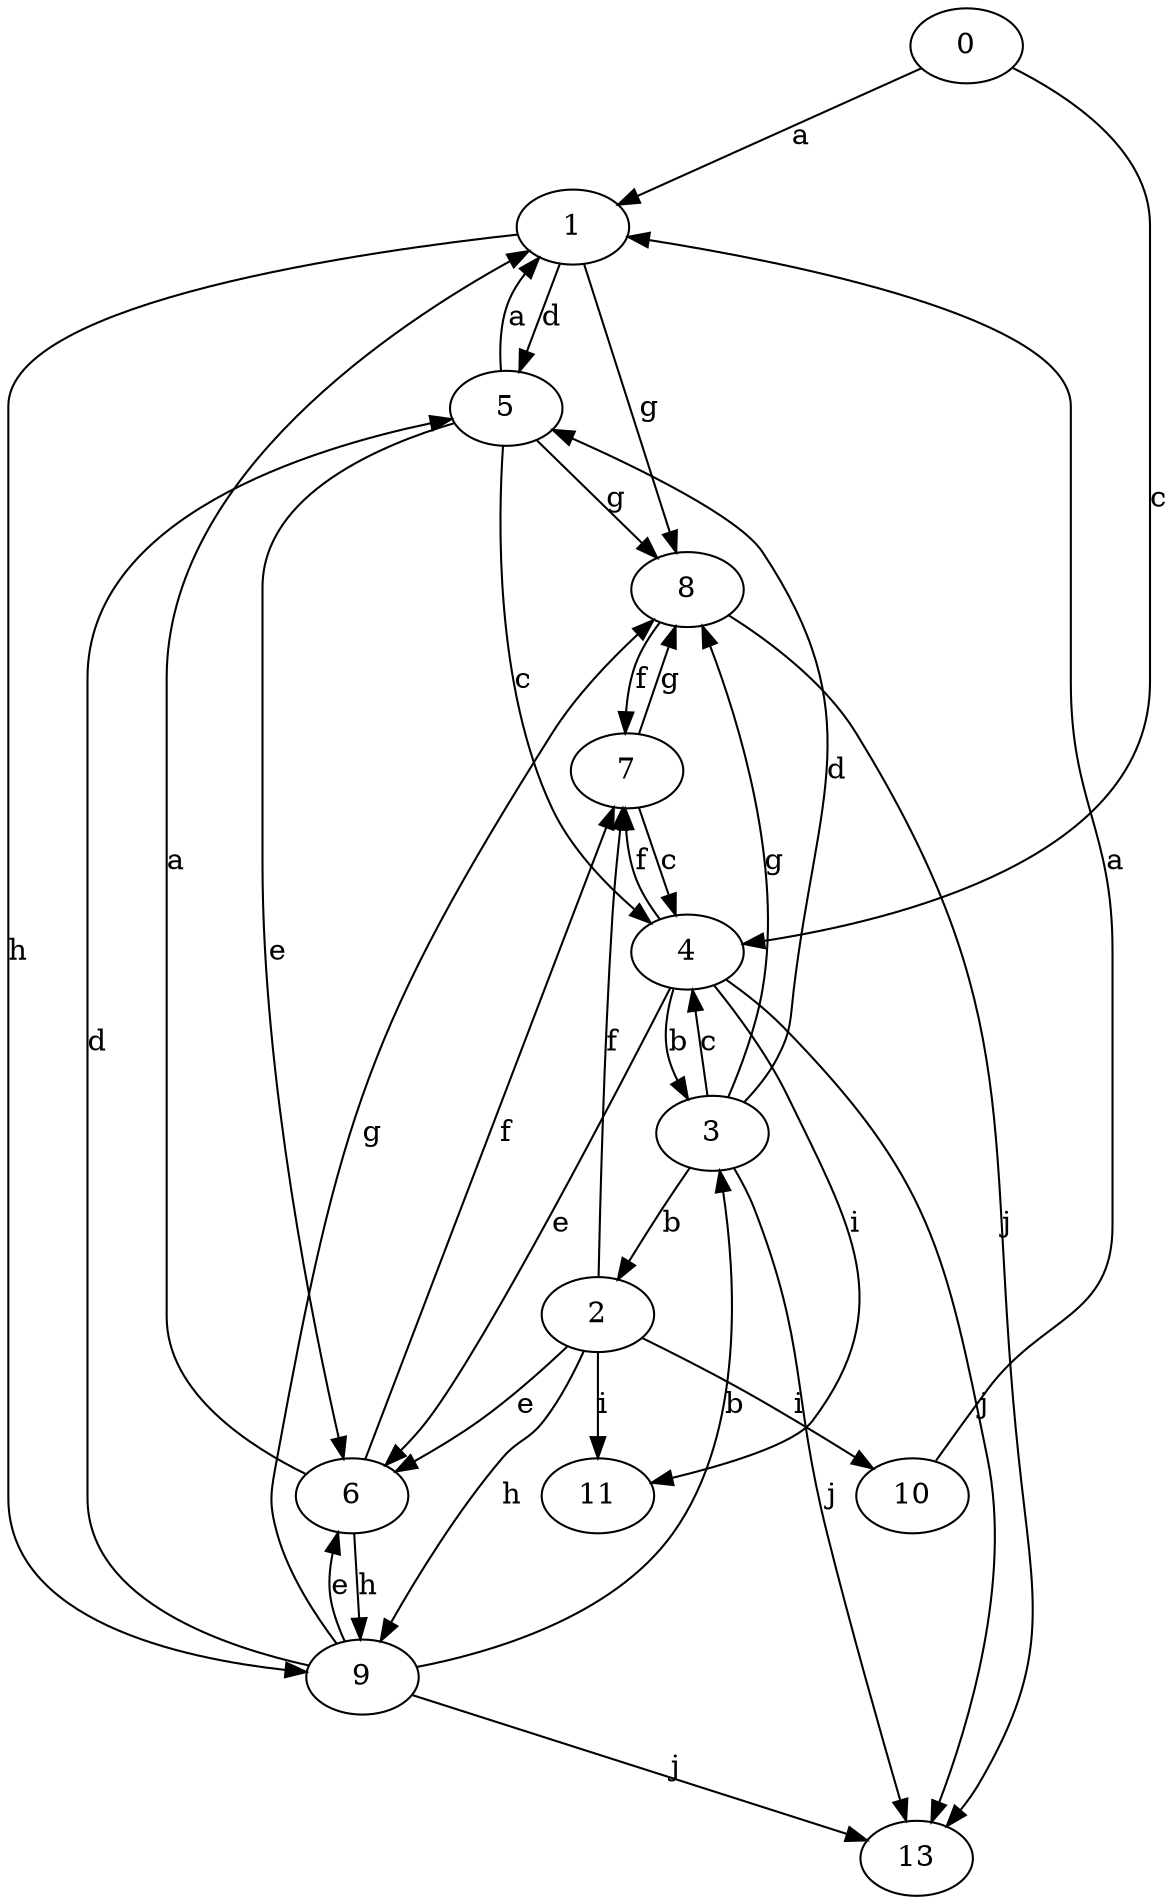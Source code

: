 strict digraph  {
1;
2;
3;
4;
5;
0;
6;
7;
8;
9;
10;
11;
13;
1 -> 5  [label=d];
1 -> 8  [label=g];
1 -> 9  [label=h];
2 -> 6  [label=e];
2 -> 7  [label=f];
2 -> 9  [label=h];
2 -> 10  [label=i];
2 -> 11  [label=i];
3 -> 2  [label=b];
3 -> 4  [label=c];
3 -> 5  [label=d];
3 -> 8  [label=g];
3 -> 13  [label=j];
4 -> 3  [label=b];
4 -> 6  [label=e];
4 -> 7  [label=f];
4 -> 11  [label=i];
4 -> 13  [label=j];
5 -> 1  [label=a];
5 -> 4  [label=c];
5 -> 6  [label=e];
5 -> 8  [label=g];
0 -> 1  [label=a];
0 -> 4  [label=c];
6 -> 1  [label=a];
6 -> 7  [label=f];
6 -> 9  [label=h];
7 -> 4  [label=c];
7 -> 8  [label=g];
8 -> 7  [label=f];
8 -> 13  [label=j];
9 -> 3  [label=b];
9 -> 5  [label=d];
9 -> 6  [label=e];
9 -> 8  [label=g];
9 -> 13  [label=j];
10 -> 1  [label=a];
}
